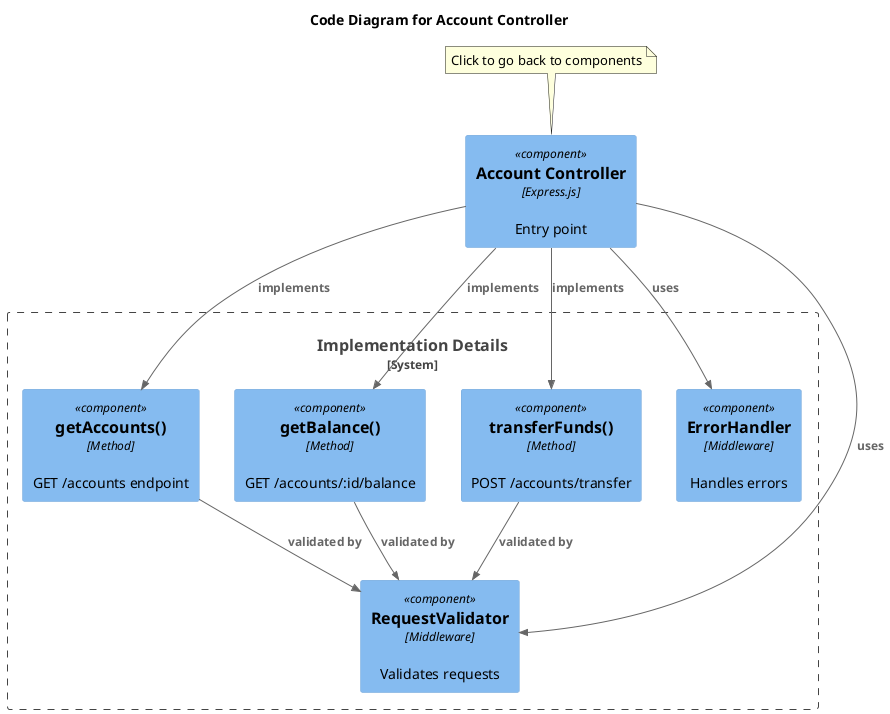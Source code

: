 @startuml 04-code
!include <C4/C4_Component>

title Code Diagram for Account Controller

Component(account_controller, "Account Controller", "Express.js", "Entry point", $link="03-component.svg")

System_Boundary(impl, "Implementation Details") {
    Component(get_accounts, "getAccounts()", "Method", "GET /accounts endpoint")
    Component(get_balance, "getBalance()", "Method", "GET /accounts/:id/balance")
    Component(transfer_funds, "transferFunds()", "Method", "POST /accounts/transfer")
    Component(validator, "RequestValidator", "Middleware", "Validates requests")
    Component(error_handler, "ErrorHandler", "Middleware", "Handles errors")
}

Rel(account_controller, get_accounts, "implements")
Rel(account_controller, get_balance, "implements") 
Rel(account_controller, transfer_funds, "implements")
Rel(account_controller, validator, "uses")
Rel(account_controller, error_handler, "uses")

Rel(get_accounts, validator, "validated by")
Rel(get_balance, validator, "validated by")
Rel(transfer_funds, validator, "validated by")

note top of account_controller : Click to go back to components

@enduml